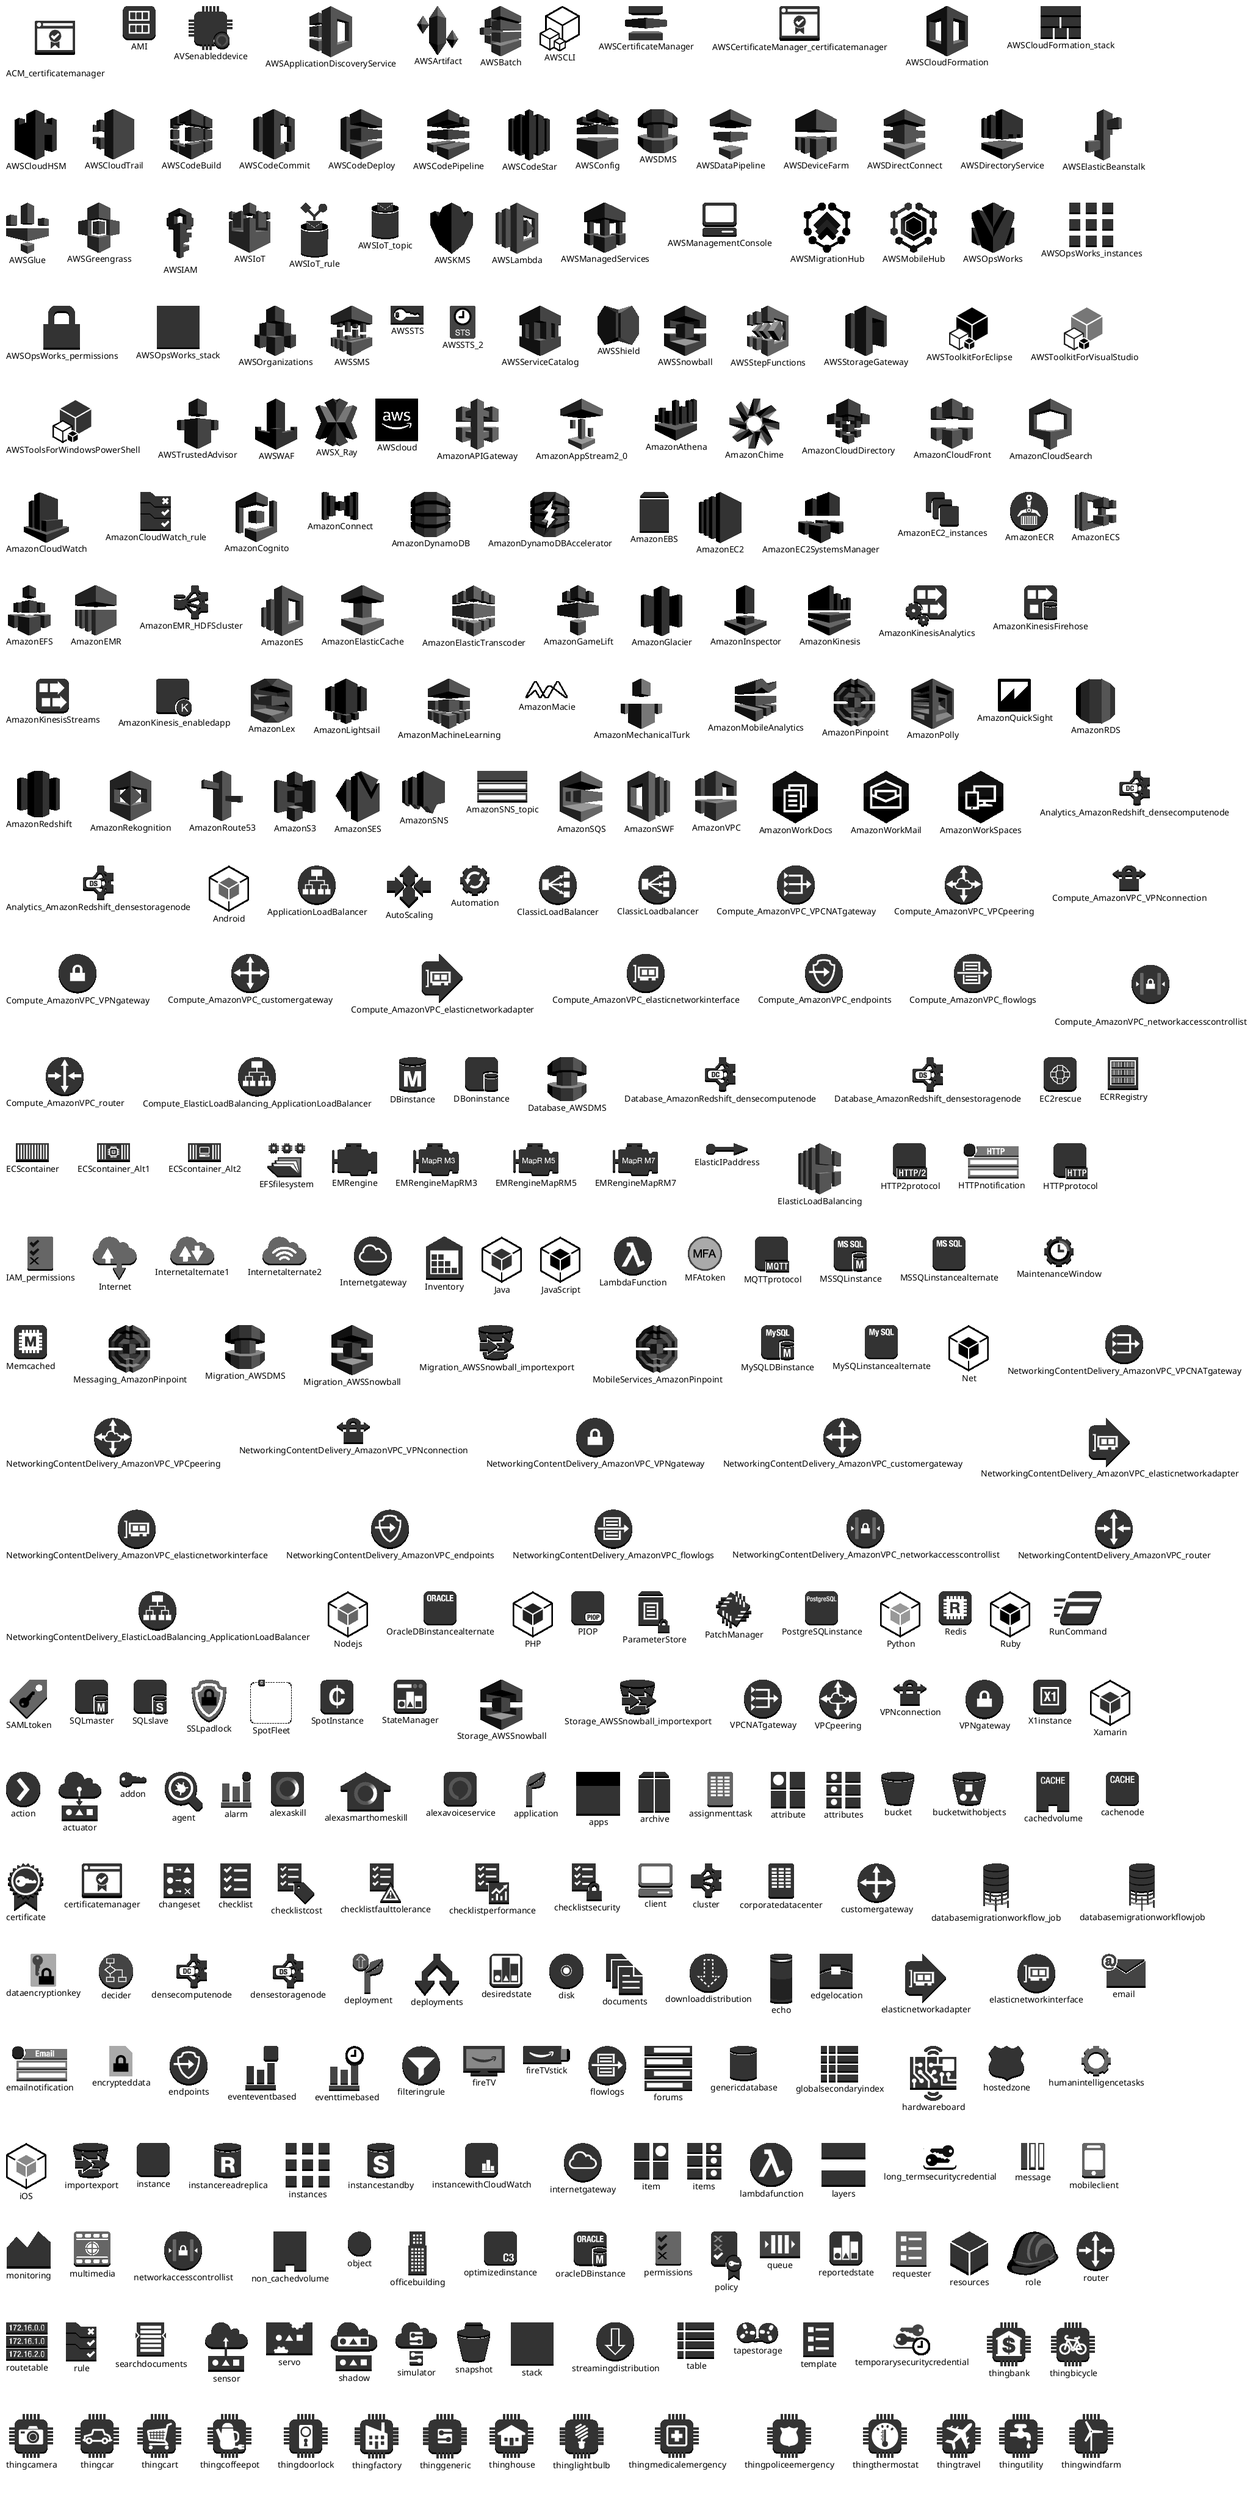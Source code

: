 {
  "sha1": "31lia2u1c0np1kdbx2h5h0ggv7bpss1",
  "insertion": {
    "when": "2024-05-30T20:48:20.158Z",
    "user": "plantuml@gmail.com"
  }
}
@startuml
stdlib aws
@enduml
